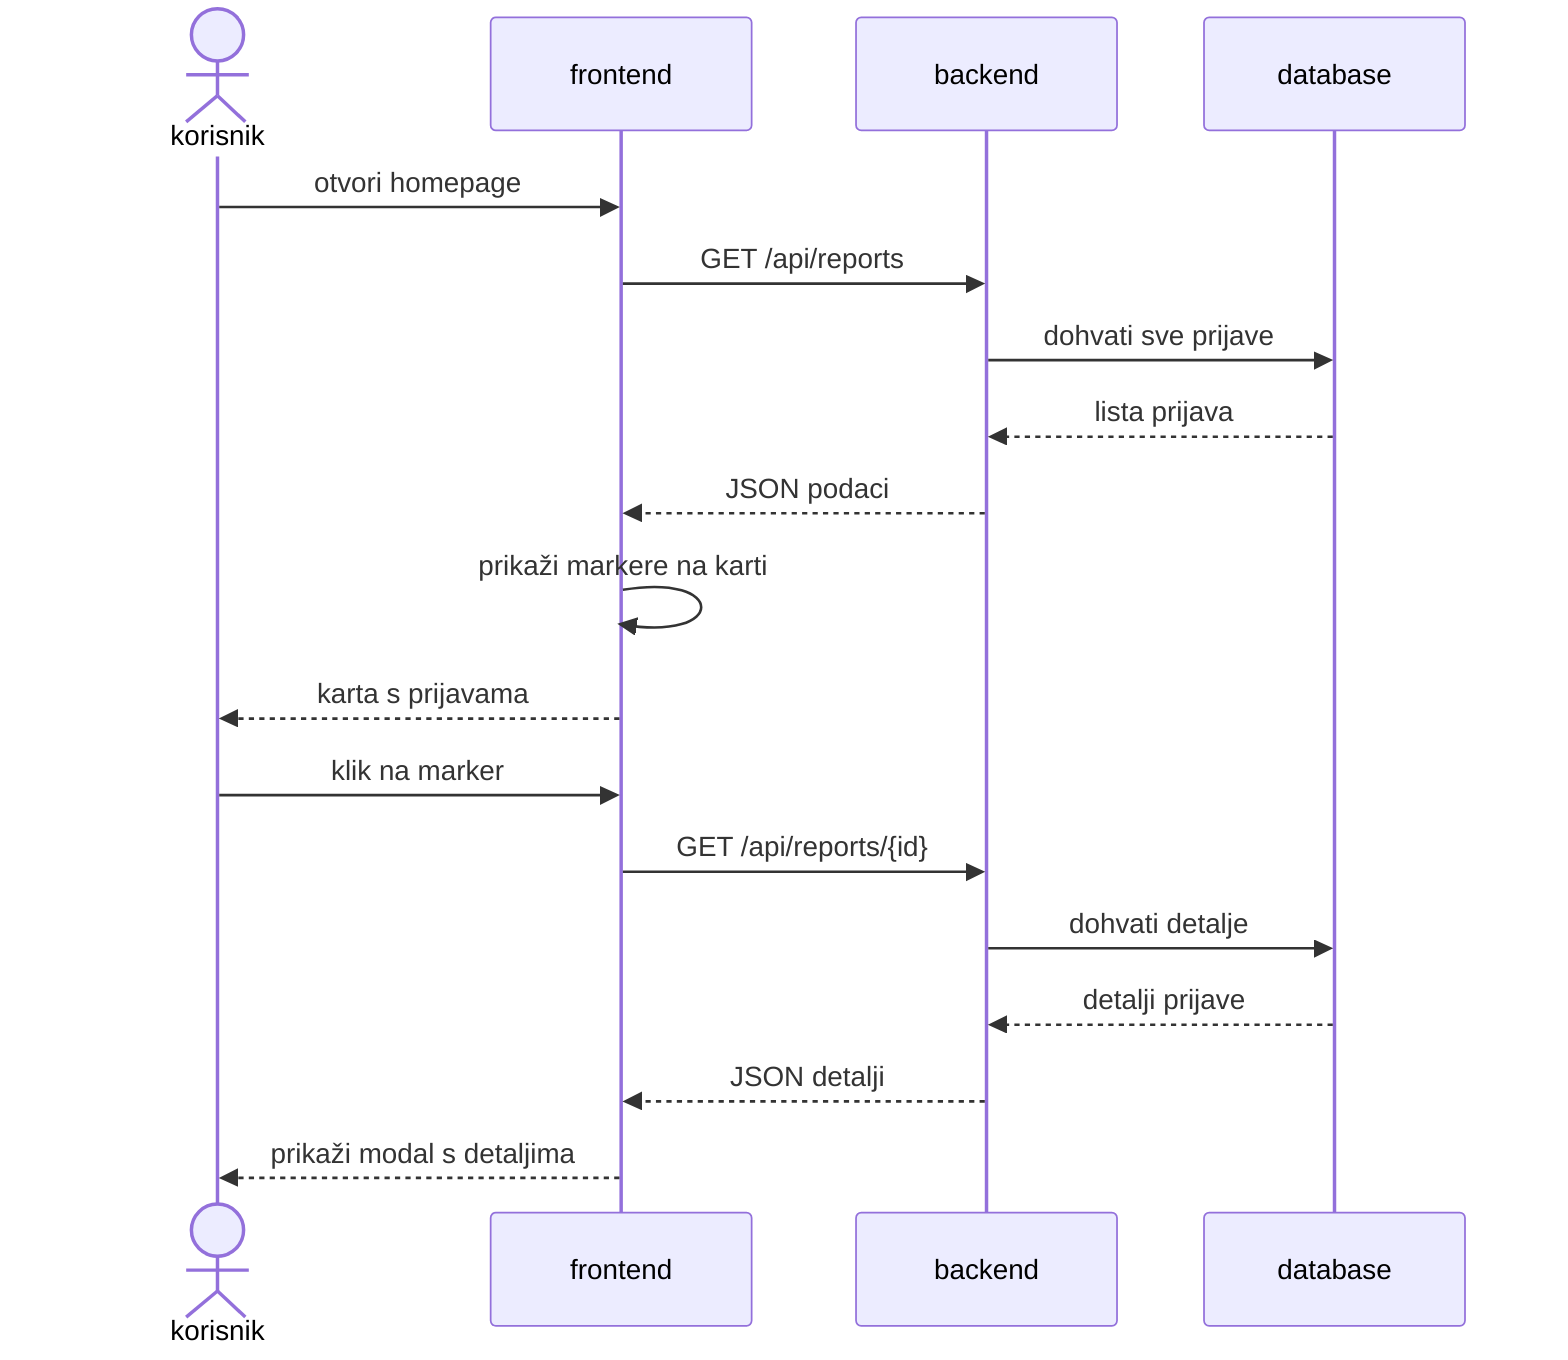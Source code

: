 sequenceDiagram
    actor korisnik
    participant frontend
    participant backend
    participant database
    
    korisnik->>frontend: otvori homepage
    frontend->>backend: GET /api/reports
    backend->>database: dohvati sve prijave
    database-->>backend: lista prijava
    backend-->>frontend: JSON podaci
    frontend->>frontend: prikaži markere na karti
    frontend-->>korisnik: karta s prijavama
    
    korisnik->>frontend: klik na marker
    frontend->>backend: GET /api/reports/{id}
    backend->>database: dohvati detalje
    database-->>backend: detalji prijave
    backend-->>frontend: JSON detalji
    frontend-->>korisnik: prikaži modal s detaljima